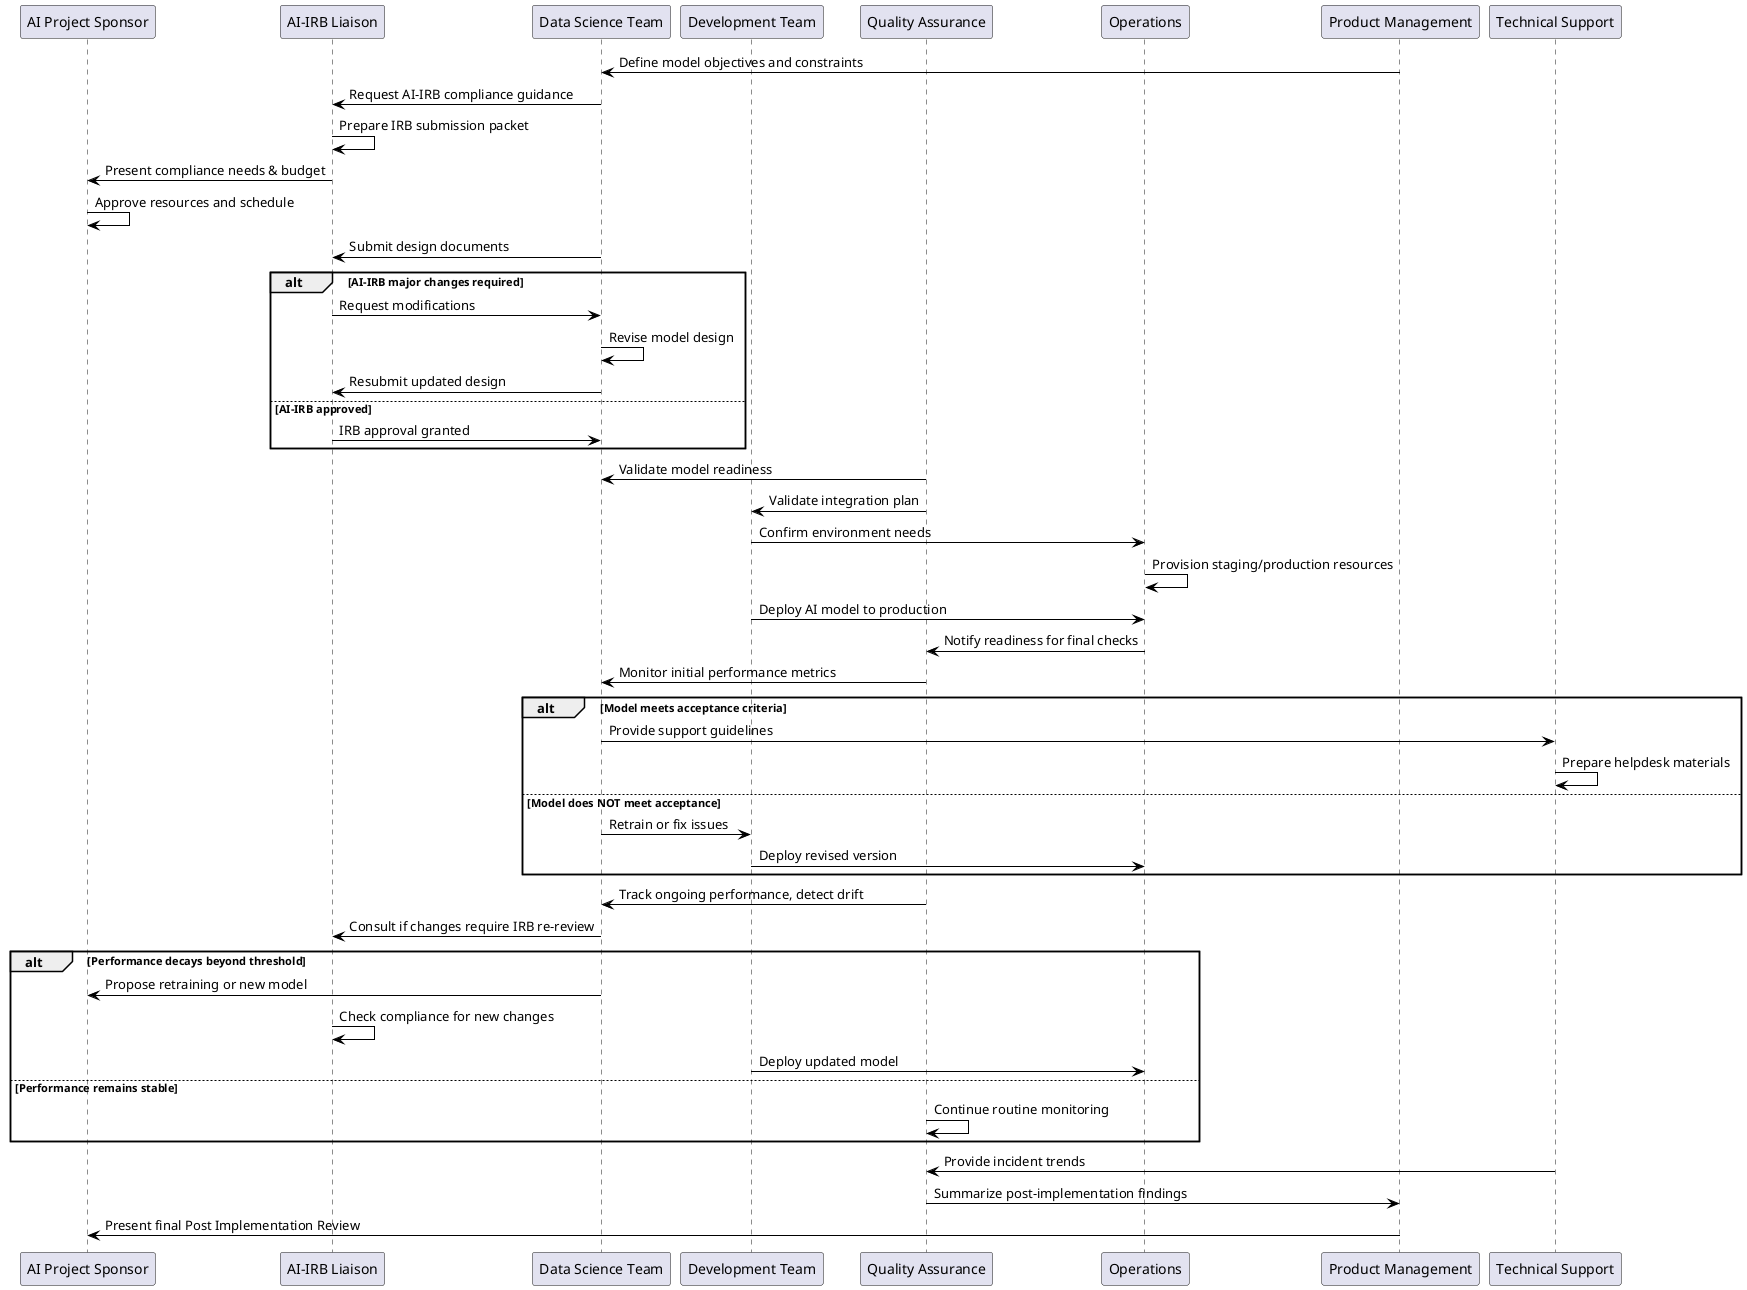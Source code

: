 @startuml

skinparam participantMargin 20
skinparam boxPadding 10
skinparam ArrowColor #000000
skinparam ActorBorderColor #000000

participant "AI Project Sponsor" as Sponsor
participant "AI-IRB Liaison" as IRBLiaison
participant "Data Science Team" as DataSci
participant "Development Team" as DevTeam
participant "Quality Assurance" as QA
participant "Operations" as Ops
participant "Product Management" as ProdMgt
participant "Technical Support" as TechSupport

' === 1. Model Lifecycle Planning ===
ProdMgt -> DataSci: Define model objectives and constraints
DataSci -> IRBLiaison: Request AI-IRB compliance guidance
IRBLiaison -> IRBLiaison: Prepare IRB submission packet
IRBLiaison -> Sponsor: Present compliance needs & budget
Sponsor -> Sponsor: Approve resources and schedule

' === 2. AI-IRB Approval Phase ===
DataSci -> IRBLiaison: Submit design documents
alt AI-IRB major changes required
    IRBLiaison -> DataSci: Request modifications
    DataSci -> DataSci: Revise model design
    DataSci -> IRBLiaison: Resubmit updated design
else AI-IRB approved
    IRBLiaison -> DataSci: IRB approval granted
end

' === 3. QA Review and Operations Setup ===
QA -> DataSci: Validate model readiness
QA -> DevTeam: Validate integration plan
DevTeam -> Ops: Confirm environment needs
Ops -> Ops: Provision staging/production resources

' === 4. Deployment and Verification ===
DevTeam -> Ops: Deploy AI model to production
Ops -> QA: Notify readiness for final checks
QA -> DataSci: Monitor initial performance metrics
alt Model meets acceptance criteria
    DataSci -> TechSupport: Provide support guidelines
    TechSupport -> TechSupport: Prepare helpdesk materials
else Model does NOT meet acceptance
    DataSci -> DevTeam: Retrain or fix issues
    DevTeam -> Ops: Deploy revised version
end

' === 5. Post-Deployment Monitoring and Retraining ===
QA -> DataSci: Track ongoing performance, detect drift
DataSci -> IRBLiaison: Consult if changes require IRB re-review
alt Performance decays beyond threshold
    DataSci -> Sponsor: Propose retraining or new model
    IRBLiaison -> IRBLiaison: Check compliance for new changes
    DevTeam -> Ops: Deploy updated model
else Performance remains stable
    QA -> QA: Continue routine monitoring
end

' === 6. Lessons Learned and Review ===
TechSupport -> QA: Provide incident trends
QA -> ProdMgt: Summarize post-implementation findings
ProdMgt -> Sponsor: Present final Post Implementation Review

@enduml
